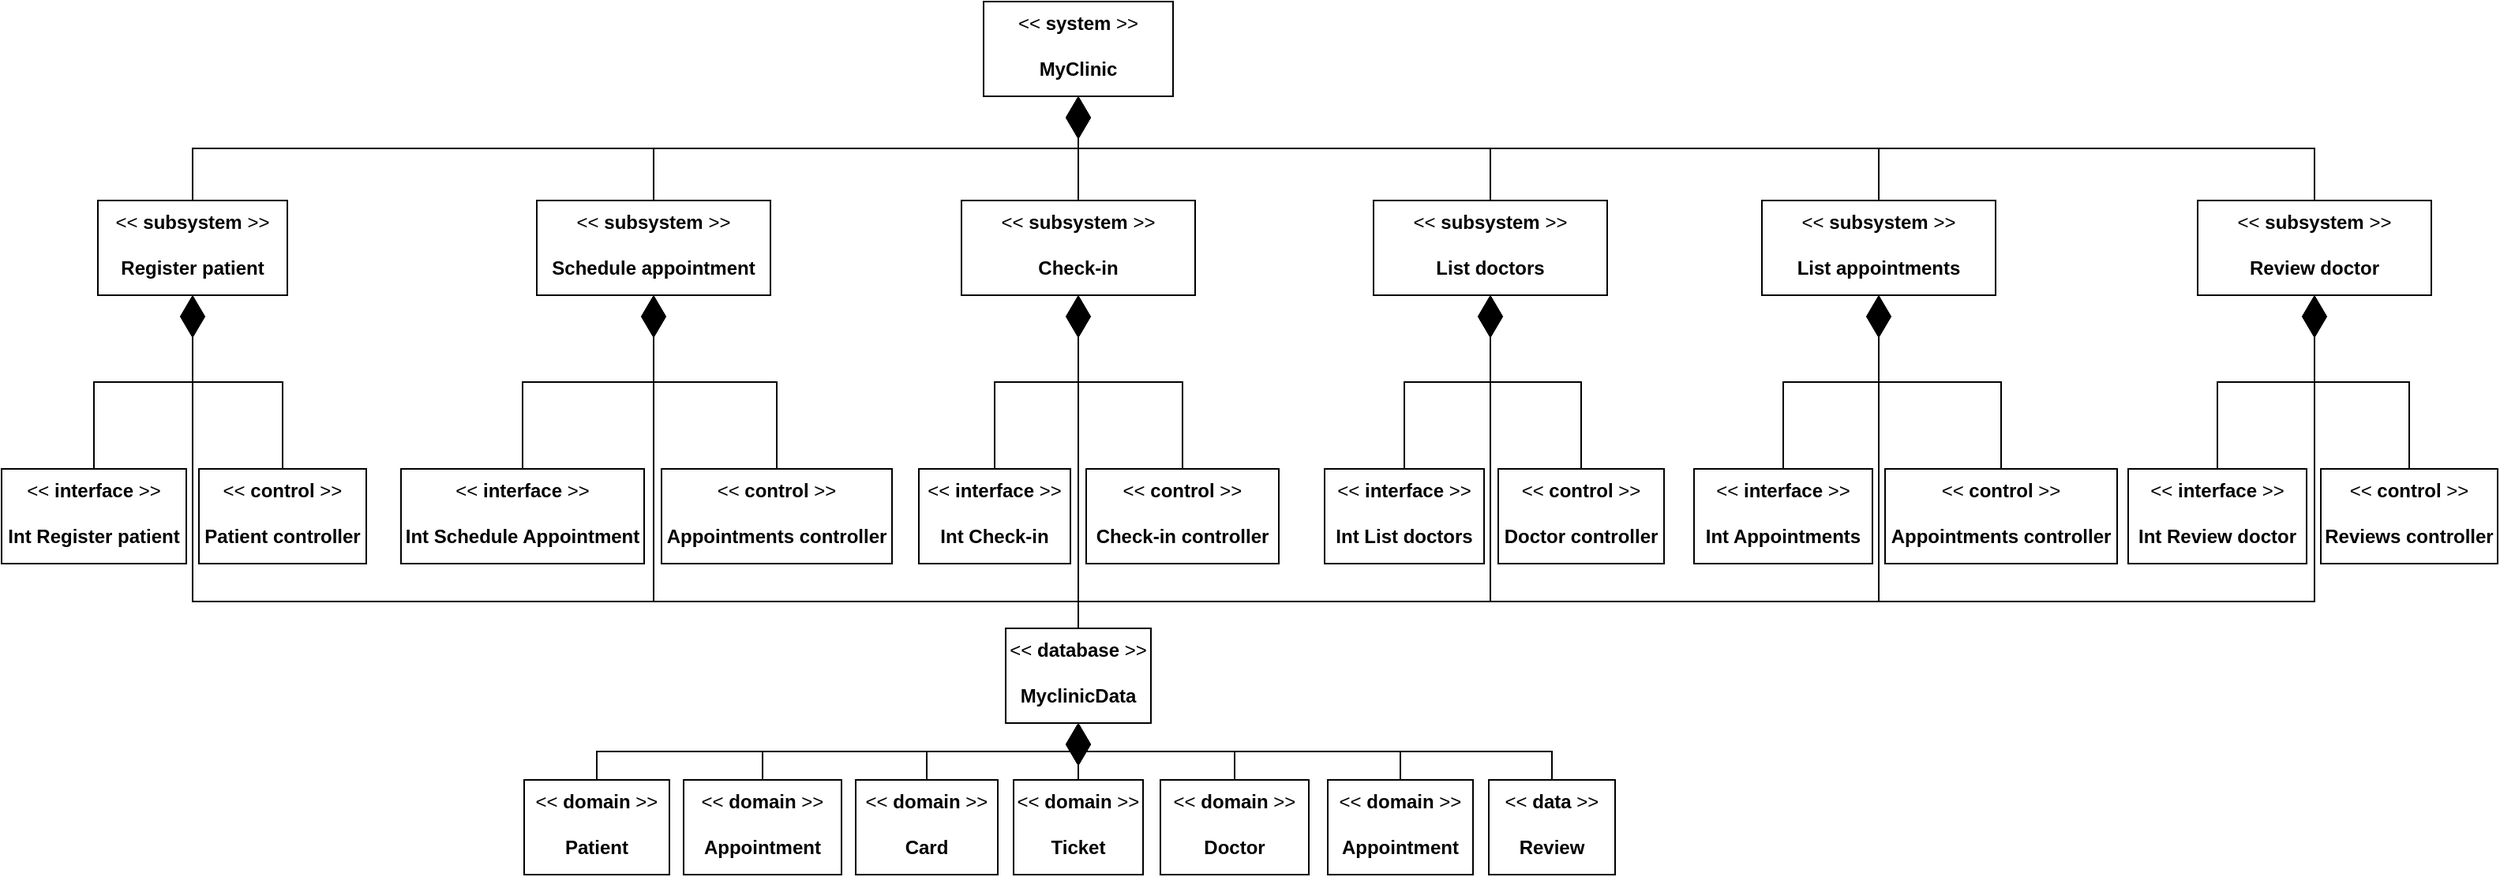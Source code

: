 <mxfile version="24.4.10" type="github">
  <diagram name="Page-1" id="aGtIWoqIngweozj84-rB">
    <mxGraphModel dx="2449" dy="1147" grid="0" gridSize="10" guides="1" tooltips="1" connect="1" arrows="1" fold="1" page="0" pageScale="1" pageWidth="827" pageHeight="1169" math="0" shadow="0">
      <root>
        <mxCell id="0" />
        <mxCell id="1" parent="0" />
        <mxCell id="aLUyHMG_e6lteH9gZZ4V-2" value="&amp;lt;&amp;lt; &lt;b&gt;system&amp;nbsp;&lt;/b&gt;&amp;gt;&amp;gt;&lt;div&gt;&lt;br&gt;&lt;b&gt;MyClinic&lt;/b&gt;&lt;/div&gt;" style="shape=rect;html=1;whiteSpace=wrap;align=center;verticalAlign=top;fillColor=#FFFFFF;" parent="1" vertex="1">
          <mxGeometry x="431" y="44" width="120" height="60" as="geometry" />
        </mxCell>
        <mxCell id="aLUyHMG_e6lteH9gZZ4V-3" value="" style="endArrow=diamondThin;endFill=1;endSize=24;html=1;rounded=0;exitX=0.5;exitY=0;exitDx=0;exitDy=0;edgeStyle=orthogonalEdgeStyle;" parent="1" source="aLUyHMG_e6lteH9gZZ4V-6" target="aLUyHMG_e6lteH9gZZ4V-2" edge="1">
          <mxGeometry width="160" relative="1" as="geometry">
            <mxPoint x="270" y="134" as="sourcePoint" />
            <mxPoint x="442" y="126" as="targetPoint" />
          </mxGeometry>
        </mxCell>
        <mxCell id="aLUyHMG_e6lteH9gZZ4V-4" value="&amp;lt;&amp;lt; &lt;b&gt;subsystem&amp;nbsp;&lt;/b&gt;&amp;gt;&amp;gt;&lt;div&gt;&lt;br&gt;&lt;/div&gt;&lt;div&gt;&lt;b&gt;Register patient&lt;/b&gt;&lt;/div&gt;" style="shape=rect;html=1;whiteSpace=wrap;align=center;verticalAlign=top;fillColor=#FFFFFF;" parent="1" vertex="1">
          <mxGeometry x="-130" y="170" width="120" height="60" as="geometry" />
        </mxCell>
        <mxCell id="aLUyHMG_e6lteH9gZZ4V-5" value="&amp;lt;&amp;lt; &lt;b&gt;subsystem&amp;nbsp;&lt;/b&gt;&amp;gt;&amp;gt;&lt;div&gt;&lt;br&gt;&lt;/div&gt;&lt;div&gt;&lt;b&gt;Schedule appointment&lt;/b&gt;&lt;/div&gt;" style="shape=rect;html=1;whiteSpace=wrap;align=center;verticalAlign=top;fillColor=#FFFFFF;" parent="1" vertex="1">
          <mxGeometry x="148" y="170" width="148" height="60" as="geometry" />
        </mxCell>
        <mxCell id="aLUyHMG_e6lteH9gZZ4V-6" value="&amp;lt;&amp;lt; &lt;b&gt;subsystem&amp;nbsp;&lt;/b&gt;&amp;gt;&amp;gt;&lt;div&gt;&lt;br&gt;&lt;/div&gt;&lt;div&gt;&lt;b&gt;Check-in&lt;/b&gt;&lt;/div&gt;" style="shape=rect;html=1;whiteSpace=wrap;align=center;verticalAlign=top;fillColor=#FFFFFF;" parent="1" vertex="1">
          <mxGeometry x="417" y="170" width="148" height="60" as="geometry" />
        </mxCell>
        <mxCell id="aLUyHMG_e6lteH9gZZ4V-7" value="&amp;lt;&amp;lt; &lt;b&gt;subsystem&amp;nbsp;&lt;/b&gt;&amp;gt;&amp;gt;&lt;div&gt;&lt;br&gt;&lt;/div&gt;&lt;div&gt;&lt;b&gt;List doctors&lt;/b&gt;&lt;/div&gt;" style="shape=rect;html=1;whiteSpace=wrap;align=center;verticalAlign=top;fillColor=#FFFFFF;" parent="1" vertex="1">
          <mxGeometry x="678" y="170" width="148" height="60" as="geometry" />
        </mxCell>
        <mxCell id="aLUyHMG_e6lteH9gZZ4V-8" value="&amp;lt;&amp;lt; &lt;b&gt;subsystem&amp;nbsp;&lt;/b&gt;&amp;gt;&amp;gt;&lt;div&gt;&lt;br&gt;&lt;/div&gt;&lt;div&gt;&lt;b&gt;List appointments&lt;/b&gt;&lt;/div&gt;" style="shape=rect;html=1;whiteSpace=wrap;align=center;verticalAlign=top;fillColor=#FFFFFF;" parent="1" vertex="1">
          <mxGeometry x="924" y="170" width="148" height="60" as="geometry" />
        </mxCell>
        <mxCell id="aLUyHMG_e6lteH9gZZ4V-9" value="&amp;lt;&amp;lt; &lt;b&gt;subsystem&amp;nbsp;&lt;/b&gt;&amp;gt;&amp;gt;&lt;div&gt;&lt;br&gt;&lt;/div&gt;&lt;div&gt;&lt;b&gt;Review doctor&lt;/b&gt;&lt;/div&gt;" style="shape=rect;html=1;whiteSpace=wrap;align=center;verticalAlign=top;fillColor=#FFFFFF;" parent="1" vertex="1">
          <mxGeometry x="1200" y="170" width="148" height="60" as="geometry" />
        </mxCell>
        <mxCell id="aLUyHMG_e6lteH9gZZ4V-10" value="" style="endArrow=diamondThin;endFill=1;endSize=24;html=1;rounded=0;entryX=0.5;entryY=1;entryDx=0;entryDy=0;edgeStyle=orthogonalEdgeStyle;exitX=0.5;exitY=0;exitDx=0;exitDy=0;" parent="1" source="aLUyHMG_e6lteH9gZZ4V-5" target="aLUyHMG_e6lteH9gZZ4V-2" edge="1">
          <mxGeometry width="160" relative="1" as="geometry">
            <mxPoint x="270" y="134" as="sourcePoint" />
            <mxPoint x="270" y="20" as="targetPoint" />
          </mxGeometry>
        </mxCell>
        <mxCell id="aLUyHMG_e6lteH9gZZ4V-11" value="" style="endArrow=diamondThin;endFill=1;endSize=24;html=1;rounded=0;entryX=0.5;entryY=1;entryDx=0;entryDy=0;exitX=0.5;exitY=0;exitDx=0;exitDy=0;edgeStyle=orthogonalEdgeStyle;" parent="1" source="aLUyHMG_e6lteH9gZZ4V-4" target="aLUyHMG_e6lteH9gZZ4V-2" edge="1">
          <mxGeometry width="160" relative="1" as="geometry">
            <mxPoint x="280" y="144" as="sourcePoint" />
            <mxPoint x="280" y="30" as="targetPoint" />
          </mxGeometry>
        </mxCell>
        <mxCell id="aLUyHMG_e6lteH9gZZ4V-12" value="&amp;lt;&amp;lt; &lt;b&gt;interface&amp;nbsp;&lt;/b&gt;&amp;gt;&amp;gt;&lt;div&gt;&lt;br&gt;&lt;/div&gt;&lt;div&gt;&lt;b&gt;Int Schedule Appointment&lt;/b&gt;&lt;/div&gt;" style="shape=rect;html=1;whiteSpace=wrap;align=center;verticalAlign=top;fillColor=#FFFFFF;" parent="1" vertex="1">
          <mxGeometry x="62" y="340" width="154" height="60" as="geometry" />
        </mxCell>
        <mxCell id="aLUyHMG_e6lteH9gZZ4V-13" value="" style="endArrow=diamondThin;endFill=1;endSize=24;html=1;rounded=0;entryX=0.5;entryY=1;entryDx=0;entryDy=0;exitX=0.5;exitY=0;exitDx=0;exitDy=0;edgeStyle=orthogonalEdgeStyle;" parent="1" source="aLUyHMG_e6lteH9gZZ4V-12" target="aLUyHMG_e6lteH9gZZ4V-5" edge="1">
          <mxGeometry width="160" relative="1" as="geometry">
            <mxPoint x="40" y="180" as="sourcePoint" />
            <mxPoint x="238" y="30" as="targetPoint" />
          </mxGeometry>
        </mxCell>
        <mxCell id="aLUyHMG_e6lteH9gZZ4V-14" value="&amp;lt;&amp;lt; &lt;b&gt;control&amp;nbsp;&lt;/b&gt;&amp;gt;&amp;gt;&lt;div&gt;&lt;br&gt;&lt;/div&gt;&lt;div&gt;&lt;b&gt;Appointments controller&lt;/b&gt;&lt;/div&gt;" style="shape=rect;html=1;whiteSpace=wrap;align=center;verticalAlign=top;fillColor=#FFFFFF;" parent="1" vertex="1">
          <mxGeometry x="227" y="340" width="146" height="60" as="geometry" />
        </mxCell>
        <mxCell id="aLUyHMG_e6lteH9gZZ4V-15" value="" style="endArrow=diamondThin;endFill=1;endSize=24;html=1;rounded=0;entryX=0.5;entryY=1;entryDx=0;entryDy=0;exitX=0.5;exitY=0;exitDx=0;exitDy=0;edgeStyle=orthogonalEdgeStyle;" parent="1" source="aLUyHMG_e6lteH9gZZ4V-14" target="aLUyHMG_e6lteH9gZZ4V-5" edge="1">
          <mxGeometry width="160" relative="1" as="geometry">
            <mxPoint x="94" y="354" as="sourcePoint" />
            <mxPoint x="238" y="240" as="targetPoint" />
          </mxGeometry>
        </mxCell>
        <mxCell id="aLUyHMG_e6lteH9gZZ4V-16" value="&amp;lt;&amp;lt; &lt;b&gt;domain&amp;nbsp;&lt;/b&gt;&amp;gt;&amp;gt;&lt;div&gt;&lt;br&gt;&lt;/div&gt;&lt;div&gt;&lt;b&gt;Appointment&lt;/b&gt;&lt;/div&gt;" style="shape=rect;html=1;whiteSpace=wrap;align=center;verticalAlign=top;fillColor=#FFFFFF;" parent="1" vertex="1">
          <mxGeometry x="241" y="537" width="100" height="60" as="geometry" />
        </mxCell>
        <mxCell id="aLUyHMG_e6lteH9gZZ4V-17" value="" style="endArrow=diamondThin;endFill=1;endSize=24;html=1;rounded=0;entryX=0.5;entryY=1;entryDx=0;entryDy=0;exitX=0.5;exitY=0;exitDx=0;exitDy=0;edgeStyle=orthogonalEdgeStyle;" parent="1" source="aLUyHMG_e6lteH9gZZ4V-16" target="aLUyHMG_e6lteH9gZZ4V-26" edge="1">
          <mxGeometry width="160" relative="1" as="geometry">
            <mxPoint x="280" y="303" as="sourcePoint" />
            <mxPoint x="280" y="189" as="targetPoint" />
          </mxGeometry>
        </mxCell>
        <mxCell id="aLUyHMG_e6lteH9gZZ4V-22" value="&amp;lt;&amp;lt; &lt;b&gt;interface&amp;nbsp;&lt;/b&gt;&amp;gt;&amp;gt;&lt;div&gt;&lt;br&gt;&lt;/div&gt;&lt;div&gt;&lt;b&gt;Int Register patient&lt;/b&gt;&lt;/div&gt;" style="shape=rect;html=1;whiteSpace=wrap;align=center;verticalAlign=top;fillColor=#FFFFFF;" parent="1" vertex="1">
          <mxGeometry x="-191" y="340" width="117" height="60" as="geometry" />
        </mxCell>
        <mxCell id="aLUyHMG_e6lteH9gZZ4V-23" value="" style="endArrow=diamondThin;endFill=1;endSize=24;html=1;rounded=0;entryX=0.5;entryY=1;entryDx=0;entryDy=0;exitX=0.5;exitY=0;exitDx=0;exitDy=0;edgeStyle=orthogonalEdgeStyle;" parent="1" source="aLUyHMG_e6lteH9gZZ4V-22" target="aLUyHMG_e6lteH9gZZ4V-4" edge="1">
          <mxGeometry width="160" relative="1" as="geometry">
            <mxPoint x="-201" y="186" as="sourcePoint" />
            <mxPoint x="-13" y="236" as="targetPoint" />
          </mxGeometry>
        </mxCell>
        <mxCell id="aLUyHMG_e6lteH9gZZ4V-24" value="&amp;lt;&amp;lt; &lt;b&gt;control&amp;nbsp;&lt;/b&gt;&amp;gt;&amp;gt;&lt;div&gt;&lt;br&gt;&lt;/div&gt;&lt;div&gt;&lt;b&gt;P&lt;/b&gt;&lt;b style=&quot;background-color: initial;&quot;&gt;atient controller&lt;/b&gt;&lt;/div&gt;" style="shape=rect;html=1;whiteSpace=wrap;align=center;verticalAlign=top;fillColor=#FFFFFF;" parent="1" vertex="1">
          <mxGeometry x="-66" y="340" width="106" height="60" as="geometry" />
        </mxCell>
        <mxCell id="aLUyHMG_e6lteH9gZZ4V-25" value="" style="endArrow=diamondThin;endFill=1;endSize=24;html=1;rounded=0;entryX=0.5;entryY=1;entryDx=0;entryDy=0;exitX=0.5;exitY=0;exitDx=0;exitDy=0;edgeStyle=orthogonalEdgeStyle;" parent="1" source="aLUyHMG_e6lteH9gZZ4V-24" target="aLUyHMG_e6lteH9gZZ4V-4" edge="1">
          <mxGeometry width="160" relative="1" as="geometry">
            <mxPoint x="-147" y="360" as="sourcePoint" />
            <mxPoint x="-13" y="236" as="targetPoint" />
          </mxGeometry>
        </mxCell>
        <mxCell id="aLUyHMG_e6lteH9gZZ4V-27" value="" style="endArrow=diamondThin;endFill=1;endSize=24;html=1;rounded=0;entryX=0.5;entryY=1;entryDx=0;entryDy=0;edgeStyle=orthogonalEdgeStyle;exitX=0.5;exitY=0;exitDx=0;exitDy=0;" parent="1" source="aLUyHMG_e6lteH9gZZ4V-26" target="aLUyHMG_e6lteH9gZZ4V-4" edge="1">
          <mxGeometry width="160" relative="1" as="geometry">
            <mxPoint x="476" y="469" as="sourcePoint" />
            <mxPoint x="-185" y="236" as="targetPoint" />
            <Array as="points">
              <mxPoint x="491" y="424" />
              <mxPoint x="-70" y="424" />
            </Array>
          </mxGeometry>
        </mxCell>
        <mxCell id="aLUyHMG_e6lteH9gZZ4V-29" value="&amp;lt;&amp;lt; &lt;b&gt;interface&amp;nbsp;&lt;/b&gt;&amp;gt;&amp;gt;&lt;div&gt;&lt;br&gt;&lt;/div&gt;&lt;div&gt;&lt;b&gt;Int Check-in&lt;/b&gt;&lt;/div&gt;" style="shape=rect;html=1;whiteSpace=wrap;align=center;verticalAlign=top;fillColor=#FFFFFF;" parent="1" vertex="1">
          <mxGeometry x="390" y="340" width="96" height="60" as="geometry" />
        </mxCell>
        <mxCell id="aLUyHMG_e6lteH9gZZ4V-30" value="" style="endArrow=diamondThin;endFill=1;endSize=24;html=1;rounded=0;entryX=0.5;entryY=1;entryDx=0;entryDy=0;exitX=0.5;exitY=0;exitDx=0;exitDy=0;edgeStyle=orthogonalEdgeStyle;" parent="1" source="aLUyHMG_e6lteH9gZZ4V-29" target="aLUyHMG_e6lteH9gZZ4V-6" edge="1">
          <mxGeometry width="160" relative="1" as="geometry">
            <mxPoint x="237" y="180" as="sourcePoint" />
            <mxPoint x="425" y="230" as="targetPoint" />
          </mxGeometry>
        </mxCell>
        <mxCell id="aLUyHMG_e6lteH9gZZ4V-31" value="&amp;lt;&amp;lt; &lt;b&gt;control&amp;nbsp;&lt;/b&gt;&amp;gt;&amp;gt;&lt;div&gt;&lt;br&gt;&lt;/div&gt;&lt;div&gt;&lt;b&gt;Check-in controller&lt;/b&gt;&lt;/div&gt;" style="shape=rect;html=1;whiteSpace=wrap;align=center;verticalAlign=top;fillColor=#FFFFFF;" parent="1" vertex="1">
          <mxGeometry x="496" y="340" width="122" height="60" as="geometry" />
        </mxCell>
        <mxCell id="aLUyHMG_e6lteH9gZZ4V-32" value="" style="endArrow=diamondThin;endFill=1;endSize=24;html=1;rounded=0;entryX=0.5;entryY=1;entryDx=0;entryDy=0;exitX=0.5;exitY=0;exitDx=0;exitDy=0;edgeStyle=orthogonalEdgeStyle;" parent="1" source="aLUyHMG_e6lteH9gZZ4V-31" target="aLUyHMG_e6lteH9gZZ4V-6" edge="1">
          <mxGeometry width="160" relative="1" as="geometry">
            <mxPoint x="453" y="344" as="sourcePoint" />
            <mxPoint x="453" y="230" as="targetPoint" />
          </mxGeometry>
        </mxCell>
        <mxCell id="aLUyHMG_e6lteH9gZZ4V-33" value="&amp;lt;&amp;lt;&amp;nbsp;&lt;b&gt;domain&amp;nbsp;&lt;/b&gt;&amp;gt;&amp;gt;&lt;div&gt;&lt;br&gt;&lt;/div&gt;&lt;div&gt;&lt;b&gt;Card&lt;/b&gt;&lt;/div&gt;" style="shape=rect;html=1;whiteSpace=wrap;align=center;verticalAlign=top;fillColor=#FFFFFF;" parent="1" vertex="1">
          <mxGeometry x="350" y="537" width="90" height="60" as="geometry" />
        </mxCell>
        <mxCell id="aLUyHMG_e6lteH9gZZ4V-34" value="" style="endArrow=diamondThin;endFill=1;endSize=24;html=1;rounded=0;entryX=0.5;entryY=1;entryDx=0;entryDy=0;exitX=0.5;exitY=0;exitDx=0;exitDy=0;edgeStyle=orthogonalEdgeStyle;" parent="1" source="aLUyHMG_e6lteH9gZZ4V-33" target="aLUyHMG_e6lteH9gZZ4V-26" edge="1">
          <mxGeometry width="160" relative="1" as="geometry">
            <mxPoint x="381.81" y="527.48" as="sourcePoint" />
            <mxPoint x="331" y="413" as="targetPoint" />
          </mxGeometry>
        </mxCell>
        <mxCell id="aLUyHMG_e6lteH9gZZ4V-41" value="" style="endArrow=diamondThin;endFill=1;endSize=24;html=1;rounded=0;exitX=0.5;exitY=0;exitDx=0;exitDy=0;edgeStyle=orthogonalEdgeStyle;entryX=0.5;entryY=1;entryDx=0;entryDy=0;" parent="1" source="aLUyHMG_e6lteH9gZZ4V-7" target="aLUyHMG_e6lteH9gZZ4V-2" edge="1">
          <mxGeometry width="160" relative="1" as="geometry">
            <mxPoint x="959" y="180" as="sourcePoint" />
            <mxPoint x="280" y="30" as="targetPoint" />
          </mxGeometry>
        </mxCell>
        <mxCell id="aLUyHMG_e6lteH9gZZ4V-43" value="&amp;lt;&amp;lt; &lt;b&gt;interface&amp;nbsp;&lt;/b&gt;&amp;gt;&amp;gt;&lt;div&gt;&lt;br&gt;&lt;/div&gt;&lt;div&gt;&lt;b&gt;Int List doctors&lt;/b&gt;&lt;/div&gt;" style="shape=rect;html=1;whiteSpace=wrap;align=center;verticalAlign=top;fillColor=#FFFFFF;" parent="1" vertex="1">
          <mxGeometry x="647" y="340" width="101" height="60" as="geometry" />
        </mxCell>
        <mxCell id="aLUyHMG_e6lteH9gZZ4V-44" value="" style="endArrow=diamondThin;endFill=1;endSize=24;html=1;rounded=0;entryX=0.5;entryY=1;entryDx=0;entryDy=0;exitX=0.5;exitY=0;exitDx=0;exitDy=0;edgeStyle=orthogonalEdgeStyle;" parent="1" source="aLUyHMG_e6lteH9gZZ4V-43" target="aLUyHMG_e6lteH9gZZ4V-7" edge="1">
          <mxGeometry width="160" relative="1" as="geometry">
            <mxPoint x="560" y="243" as="sourcePoint" />
            <mxPoint x="748" y="287.0" as="targetPoint" />
          </mxGeometry>
        </mxCell>
        <mxCell id="aLUyHMG_e6lteH9gZZ4V-45" value="&amp;lt;&amp;lt; &lt;b&gt;control&amp;nbsp;&lt;/b&gt;&amp;gt;&amp;gt;&lt;div&gt;&lt;br&gt;&lt;/div&gt;&lt;div&gt;&lt;b style=&quot;background-color: initial;&quot;&gt;Doctor controller&lt;/b&gt;&lt;/div&gt;" style="shape=rect;html=1;whiteSpace=wrap;align=center;verticalAlign=top;fillColor=#FFFFFF;" parent="1" vertex="1">
          <mxGeometry x="757" y="340" width="105" height="60" as="geometry" />
        </mxCell>
        <mxCell id="aLUyHMG_e6lteH9gZZ4V-46" value="" style="endArrow=diamondThin;endFill=1;endSize=24;html=1;rounded=0;entryX=0.5;entryY=1;entryDx=0;entryDy=0;exitX=0.5;exitY=0;exitDx=0;exitDy=0;edgeStyle=orthogonalEdgeStyle;" parent="1" source="aLUyHMG_e6lteH9gZZ4V-45" target="aLUyHMG_e6lteH9gZZ4V-7" edge="1">
          <mxGeometry width="160" relative="1" as="geometry">
            <mxPoint x="614" y="417" as="sourcePoint" />
            <mxPoint x="748" y="287.0" as="targetPoint" />
          </mxGeometry>
        </mxCell>
        <mxCell id="aLUyHMG_e6lteH9gZZ4V-49" value="&amp;lt;&amp;lt; &lt;b&gt;interface&amp;nbsp;&lt;/b&gt;&amp;gt;&amp;gt;&lt;div&gt;&lt;br&gt;&lt;/div&gt;&lt;div&gt;&lt;b&gt;Int Appointments&lt;/b&gt;&lt;/div&gt;" style="shape=rect;html=1;whiteSpace=wrap;align=center;verticalAlign=top;fillColor=#FFFFFF;" parent="1" vertex="1">
          <mxGeometry x="881" y="340" width="113" height="60" as="geometry" />
        </mxCell>
        <mxCell id="aLUyHMG_e6lteH9gZZ4V-50" value="" style="endArrow=diamondThin;endFill=1;endSize=24;html=1;rounded=0;entryX=0.5;entryY=1;entryDx=0;entryDy=0;exitX=0.5;exitY=0;exitDx=0;exitDy=0;edgeStyle=orthogonalEdgeStyle;" parent="1" source="aLUyHMG_e6lteH9gZZ4V-49" target="aLUyHMG_e6lteH9gZZ4V-8" edge="1">
          <mxGeometry width="160" relative="1" as="geometry">
            <mxPoint x="935" y="254" as="sourcePoint" />
            <mxPoint x="1123" y="238" as="targetPoint" />
          </mxGeometry>
        </mxCell>
        <mxCell id="aLUyHMG_e6lteH9gZZ4V-51" value="&amp;lt;&amp;lt; &lt;b&gt;control&amp;nbsp;&lt;/b&gt;&amp;gt;&amp;gt;&lt;div&gt;&lt;br&gt;&lt;/div&gt;&lt;div&gt;&lt;b style=&quot;background-color: initial;&quot;&gt;Appointments controller&lt;/b&gt;&lt;/div&gt;" style="shape=rect;html=1;whiteSpace=wrap;align=center;verticalAlign=top;fillColor=#FFFFFF;" parent="1" vertex="1">
          <mxGeometry x="1002" y="340" width="147" height="60" as="geometry" />
        </mxCell>
        <mxCell id="aLUyHMG_e6lteH9gZZ4V-52" value="" style="endArrow=diamondThin;endFill=1;endSize=24;html=1;rounded=0;entryX=0.5;entryY=1;entryDx=0;entryDy=0;exitX=0.5;exitY=0;exitDx=0;exitDy=0;edgeStyle=orthogonalEdgeStyle;" parent="1" source="aLUyHMG_e6lteH9gZZ4V-51" target="aLUyHMG_e6lteH9gZZ4V-8" edge="1">
          <mxGeometry width="160" relative="1" as="geometry">
            <mxPoint x="989" y="428" as="sourcePoint" />
            <mxPoint x="1123" y="238" as="targetPoint" />
          </mxGeometry>
        </mxCell>
        <mxCell id="aLUyHMG_e6lteH9gZZ4V-55" value="" style="endArrow=diamondThin;endFill=1;endSize=24;html=1;rounded=0;exitX=0.5;exitY=0;exitDx=0;exitDy=0;edgeStyle=orthogonalEdgeStyle;entryX=0.5;entryY=1;entryDx=0;entryDy=0;" parent="1" source="aLUyHMG_e6lteH9gZZ4V-8" target="aLUyHMG_e6lteH9gZZ4V-2" edge="1">
          <mxGeometry width="160" relative="1" as="geometry">
            <mxPoint x="1580" y="180" as="sourcePoint" />
            <mxPoint x="280" y="30" as="targetPoint" />
          </mxGeometry>
        </mxCell>
        <mxCell id="aLUyHMG_e6lteH9gZZ4V-56" value="&amp;lt;&amp;lt; &lt;b&gt;interface&amp;nbsp;&lt;/b&gt;&amp;gt;&amp;gt;&lt;div&gt;&lt;br&gt;&lt;/div&gt;&lt;div&gt;&lt;b&gt;Int Review doctor&lt;/b&gt;&lt;/div&gt;" style="shape=rect;html=1;whiteSpace=wrap;align=center;verticalAlign=top;fillColor=#FFFFFF;" parent="1" vertex="1">
          <mxGeometry x="1156" y="340" width="113" height="60" as="geometry" />
        </mxCell>
        <mxCell id="aLUyHMG_e6lteH9gZZ4V-57" value="" style="endArrow=diamondThin;endFill=1;endSize=24;html=1;rounded=0;entryX=0.5;entryY=1;entryDx=0;entryDy=0;exitX=0.5;exitY=0;exitDx=0;exitDy=0;edgeStyle=orthogonalEdgeStyle;" parent="1" source="aLUyHMG_e6lteH9gZZ4V-56" target="aLUyHMG_e6lteH9gZZ4V-9" edge="1">
          <mxGeometry width="160" relative="1" as="geometry">
            <mxPoint x="1388" y="259" as="sourcePoint" />
            <mxPoint x="1576" y="235" as="targetPoint" />
          </mxGeometry>
        </mxCell>
        <mxCell id="aLUyHMG_e6lteH9gZZ4V-58" value="&amp;lt;&amp;lt; &lt;b&gt;control&amp;nbsp;&lt;/b&gt;&amp;gt;&amp;gt;&lt;div&gt;&lt;br&gt;&lt;/div&gt;&lt;div&gt;&lt;b style=&quot;background-color: initial;&quot;&gt;Reviews controller&lt;/b&gt;&lt;/div&gt;" style="shape=rect;html=1;whiteSpace=wrap;align=center;verticalAlign=top;fillColor=#FFFFFF;" parent="1" vertex="1">
          <mxGeometry x="1278" y="340" width="112" height="60" as="geometry" />
        </mxCell>
        <mxCell id="aLUyHMG_e6lteH9gZZ4V-59" value="" style="endArrow=diamondThin;endFill=1;endSize=24;html=1;rounded=0;entryX=0.5;entryY=1;entryDx=0;entryDy=0;exitX=0.5;exitY=0;exitDx=0;exitDy=0;edgeStyle=orthogonalEdgeStyle;" parent="1" source="aLUyHMG_e6lteH9gZZ4V-58" target="aLUyHMG_e6lteH9gZZ4V-9" edge="1">
          <mxGeometry width="160" relative="1" as="geometry">
            <mxPoint x="1442" y="433" as="sourcePoint" />
            <mxPoint x="1576" y="235" as="targetPoint" />
          </mxGeometry>
        </mxCell>
        <mxCell id="7oc2cFxqJsQYQ-ujxM1P-1" value="&amp;lt;&amp;lt;&amp;nbsp;&lt;b&gt;domain&amp;nbsp;&lt;/b&gt;&amp;gt;&amp;gt;&lt;div&gt;&lt;br&gt;&lt;/div&gt;&lt;div&gt;&lt;b&gt;Ticket&lt;/b&gt;&lt;/div&gt;" style="shape=rect;html=1;whiteSpace=wrap;align=center;verticalAlign=top;fillColor=#FFFFFF;" parent="1" vertex="1">
          <mxGeometry x="450" y="537" width="82" height="60" as="geometry" />
        </mxCell>
        <mxCell id="7oc2cFxqJsQYQ-ujxM1P-2" value="" style="endArrow=diamondThin;endFill=1;endSize=24;html=1;rounded=0;entryX=0.5;entryY=1;entryDx=0;entryDy=0;exitX=0.5;exitY=0;exitDx=0;exitDy=0;edgeStyle=orthogonalEdgeStyle;" parent="1" source="7oc2cFxqJsQYQ-ujxM1P-1" target="aLUyHMG_e6lteH9gZZ4V-26" edge="1">
          <mxGeometry width="160" relative="1" as="geometry">
            <mxPoint x="419" y="537" as="sourcePoint" />
            <mxPoint x="331" y="413" as="targetPoint" />
          </mxGeometry>
        </mxCell>
        <mxCell id="1IXklevBIiizkIeRK9KI-1" value="&amp;lt;&amp;lt; &lt;b&gt;domain&amp;nbsp;&lt;/b&gt;&amp;gt;&amp;gt;&lt;div&gt;&lt;br&gt;&lt;/div&gt;&lt;div&gt;&lt;b&gt;Patient&lt;/b&gt;&lt;br&gt;&lt;/div&gt;" style="shape=rect;html=1;whiteSpace=wrap;align=center;verticalAlign=top;fillColor=#FFFFFF;" parent="1" vertex="1">
          <mxGeometry x="140" y="537" width="92" height="60" as="geometry" />
        </mxCell>
        <mxCell id="1IXklevBIiizkIeRK9KI-2" value="" style="endArrow=diamondThin;endFill=1;endSize=24;html=1;rounded=0;entryX=0.5;entryY=1;entryDx=0;entryDy=0;exitX=0.5;exitY=0;exitDx=0;exitDy=0;edgeStyle=orthogonalEdgeStyle;" parent="1" source="1IXklevBIiizkIeRK9KI-1" target="aLUyHMG_e6lteH9gZZ4V-26" edge="1">
          <mxGeometry width="160" relative="1" as="geometry">
            <mxPoint x="-137" y="463" as="sourcePoint" />
            <mxPoint x="-257" y="391" as="targetPoint" />
          </mxGeometry>
        </mxCell>
        <mxCell id="-DY5QzfzJTE-6jWpiXuq-1" value="&amp;lt;&amp;lt;&amp;nbsp;&lt;b&gt;domain&amp;nbsp;&lt;/b&gt;&amp;gt;&amp;gt;&lt;div&gt;&lt;br&gt;&lt;/div&gt;&lt;div&gt;&lt;b&gt;Doctor&lt;/b&gt;&lt;br&gt;&lt;/div&gt;" style="shape=rect;html=1;whiteSpace=wrap;align=center;verticalAlign=top;fillColor=#FFFFFF;" parent="1" vertex="1">
          <mxGeometry x="543" y="537" width="94" height="60" as="geometry" />
        </mxCell>
        <mxCell id="-DY5QzfzJTE-6jWpiXuq-2" value="" style="endArrow=diamondThin;endFill=1;endSize=24;html=1;rounded=0;entryX=0.5;entryY=1;entryDx=0;entryDy=0;exitX=0.5;exitY=0;exitDx=0;exitDy=0;edgeStyle=orthogonalEdgeStyle;" parent="1" source="-DY5QzfzJTE-6jWpiXuq-1" target="aLUyHMG_e6lteH9gZZ4V-26" edge="1">
          <mxGeometry width="160" relative="1" as="geometry">
            <mxPoint x="345" y="472" as="sourcePoint" />
            <mxPoint x="-63" y="359" as="targetPoint" />
          </mxGeometry>
        </mxCell>
        <mxCell id="-DY5QzfzJTE-6jWpiXuq-6" value="" style="endArrow=diamondThin;endFill=1;endSize=24;html=1;rounded=0;exitX=0.5;exitY=0;exitDx=0;exitDy=0;entryX=0.5;entryY=1;entryDx=0;entryDy=0;edgeStyle=orthogonalEdgeStyle;" parent="1" source="-DY5QzfzJTE-6jWpiXuq-7" target="aLUyHMG_e6lteH9gZZ4V-26" edge="1">
          <mxGeometry width="160" relative="1" as="geometry">
            <mxPoint x="911" y="587" as="sourcePoint" />
            <mxPoint x="901" y="384" as="targetPoint" />
          </mxGeometry>
        </mxCell>
        <mxCell id="-DY5QzfzJTE-6jWpiXuq-7" value="&amp;lt;&amp;lt; &lt;b&gt;data&amp;nbsp;&lt;/b&gt;&amp;gt;&amp;gt;&lt;div&gt;&lt;br&gt;&lt;/div&gt;&lt;div&gt;&lt;b&gt;Review&lt;/b&gt;&lt;/div&gt;" style="shape=rect;html=1;whiteSpace=wrap;align=center;verticalAlign=top;fillColor=#FFFFFF;" parent="1" vertex="1">
          <mxGeometry x="751" y="537" width="80" height="60" as="geometry" />
        </mxCell>
        <mxCell id="-DY5QzfzJTE-6jWpiXuq-8" value="" style="endArrow=diamondThin;endFill=1;endSize=24;html=1;rounded=0;entryX=0.5;entryY=1;entryDx=0;entryDy=0;exitX=0.5;exitY=0;exitDx=0;exitDy=0;edgeStyle=orthogonalEdgeStyle;" parent="1" source="-DY5QzfzJTE-6jWpiXuq-9" target="aLUyHMG_e6lteH9gZZ4V-26" edge="1">
          <mxGeometry width="160" relative="1" as="geometry">
            <mxPoint x="377" y="582" as="sourcePoint" />
            <mxPoint x="367" y="384" as="targetPoint" />
          </mxGeometry>
        </mxCell>
        <mxCell id="-DY5QzfzJTE-6jWpiXuq-9" value="&amp;lt;&amp;lt;&amp;nbsp;&lt;b&gt;domain&amp;nbsp;&lt;/b&gt;&amp;gt;&amp;gt;&lt;div&gt;&lt;br&gt;&lt;/div&gt;&lt;div&gt;&lt;b&gt;Appointment&lt;/b&gt;&lt;/div&gt;" style="shape=rect;html=1;whiteSpace=wrap;align=center;verticalAlign=top;fillColor=#FFFFFF;" parent="1" vertex="1">
          <mxGeometry x="649" y="537" width="92" height="60" as="geometry" />
        </mxCell>
        <mxCell id="-DY5QzfzJTE-6jWpiXuq-10" value="" style="endArrow=diamondThin;endFill=1;endSize=24;html=1;rounded=0;exitX=0.5;exitY=0;exitDx=0;exitDy=0;edgeStyle=orthogonalEdgeStyle;entryX=0.5;entryY=1;entryDx=0;entryDy=0;" parent="1" source="aLUyHMG_e6lteH9gZZ4V-9" target="aLUyHMG_e6lteH9gZZ4V-2" edge="1">
          <mxGeometry width="160" relative="1" as="geometry">
            <mxPoint x="1622" y="178" as="sourcePoint" />
            <mxPoint x="1513" y="30" as="targetPoint" />
          </mxGeometry>
        </mxCell>
        <mxCell id="-DY5QzfzJTE-6jWpiXuq-11" value="" style="endArrow=diamondThin;endFill=1;endSize=24;html=1;rounded=0;entryX=0.5;entryY=1;entryDx=0;entryDy=0;edgeStyle=orthogonalEdgeStyle;exitX=0.5;exitY=0;exitDx=0;exitDy=0;" parent="1" source="aLUyHMG_e6lteH9gZZ4V-26" target="aLUyHMG_e6lteH9gZZ4V-5" edge="1">
          <mxGeometry width="160" relative="1" as="geometry">
            <mxPoint x="453" y="459" as="sourcePoint" />
            <mxPoint x="-112" y="227" as="targetPoint" />
            <Array as="points">
              <mxPoint x="491" y="424" />
              <mxPoint x="222" y="424" />
            </Array>
          </mxGeometry>
        </mxCell>
        <mxCell id="-DY5QzfzJTE-6jWpiXuq-12" value="" style="endArrow=diamondThin;endFill=1;endSize=24;html=1;rounded=0;entryX=0.5;entryY=1;entryDx=0;entryDy=0;exitX=0.5;exitY=0;exitDx=0;exitDy=0;edgeStyle=orthogonalEdgeStyle;" parent="1" source="aLUyHMG_e6lteH9gZZ4V-26" target="aLUyHMG_e6lteH9gZZ4V-6" edge="1">
          <mxGeometry width="160" relative="1" as="geometry">
            <mxPoint x="-120" y="280" as="sourcePoint" />
            <mxPoint x="223" y="170" as="targetPoint" />
            <Array as="points">
              <mxPoint x="491" y="472" />
              <mxPoint x="491" y="472" />
            </Array>
          </mxGeometry>
        </mxCell>
        <mxCell id="-DY5QzfzJTE-6jWpiXuq-13" value="" style="endArrow=diamondThin;endFill=1;endSize=24;html=1;rounded=0;exitX=0.5;exitY=0;exitDx=0;exitDy=0;edgeStyle=orthogonalEdgeStyle;entryX=0.5;entryY=1;entryDx=0;entryDy=0;" parent="1" source="aLUyHMG_e6lteH9gZZ4V-26" target="aLUyHMG_e6lteH9gZZ4V-7" edge="1">
          <mxGeometry width="160" relative="1" as="geometry">
            <mxPoint x="-73" y="340" as="sourcePoint" />
            <mxPoint x="890" y="259" as="targetPoint" />
            <Array as="points">
              <mxPoint x="491" y="424" />
              <mxPoint x="752" y="424" />
            </Array>
          </mxGeometry>
        </mxCell>
        <mxCell id="-DY5QzfzJTE-6jWpiXuq-14" value="" style="endArrow=diamondThin;endFill=1;endSize=24;html=1;rounded=0;exitX=0.5;exitY=0;exitDx=0;exitDy=0;edgeStyle=orthogonalEdgeStyle;entryX=0.5;entryY=1;entryDx=0;entryDy=0;" parent="1" source="aLUyHMG_e6lteH9gZZ4V-26" target="aLUyHMG_e6lteH9gZZ4V-7" edge="1">
          <mxGeometry width="160" relative="1" as="geometry">
            <mxPoint x="55" y="340" as="sourcePoint" />
            <mxPoint x="1148" y="230" as="targetPoint" />
            <Array as="points">
              <mxPoint x="491" y="424" />
              <mxPoint x="752" y="424" />
            </Array>
          </mxGeometry>
        </mxCell>
        <mxCell id="-DY5QzfzJTE-6jWpiXuq-15" value="" style="endArrow=diamondThin;endFill=1;endSize=24;html=1;rounded=0;exitX=0.5;exitY=0;exitDx=0;exitDy=0;edgeStyle=orthogonalEdgeStyle;entryX=0.5;entryY=1;entryDx=0;entryDy=0;" parent="1" source="aLUyHMG_e6lteH9gZZ4V-26" target="aLUyHMG_e6lteH9gZZ4V-8" edge="1">
          <mxGeometry width="160" relative="1" as="geometry">
            <mxPoint x="160" y="349" as="sourcePoint" />
            <mxPoint x="1253" y="239" as="targetPoint" />
            <Array as="points">
              <mxPoint x="491" y="424" />
              <mxPoint x="998" y="424" />
            </Array>
          </mxGeometry>
        </mxCell>
        <mxCell id="-DY5QzfzJTE-6jWpiXuq-16" value="" style="endArrow=diamondThin;endFill=1;endSize=24;html=1;rounded=0;edgeStyle=orthogonalEdgeStyle;entryX=0.5;entryY=1;entryDx=0;entryDy=0;" parent="1" source="aLUyHMG_e6lteH9gZZ4V-26" target="aLUyHMG_e6lteH9gZZ4V-9" edge="1">
          <mxGeometry width="160" relative="1" as="geometry">
            <mxPoint x="107" y="350" as="sourcePoint" />
            <mxPoint x="1550" y="240" as="targetPoint" />
            <Array as="points">
              <mxPoint x="491" y="424" />
              <mxPoint x="1274" y="424" />
            </Array>
          </mxGeometry>
        </mxCell>
        <mxCell id="aLUyHMG_e6lteH9gZZ4V-26" value="&amp;lt;&amp;lt; &lt;b&gt;database&amp;nbsp;&lt;/b&gt;&amp;gt;&amp;gt;&lt;div&gt;&lt;br&gt;&lt;/div&gt;&lt;div&gt;&lt;b&gt;MyclinicData&lt;/b&gt;&lt;/div&gt;" style="shape=rect;html=1;whiteSpace=wrap;align=center;verticalAlign=top;fillColor=#FFFFFF;" parent="1" vertex="1">
          <mxGeometry x="445" y="441" width="92" height="60" as="geometry" />
        </mxCell>
      </root>
    </mxGraphModel>
  </diagram>
</mxfile>
